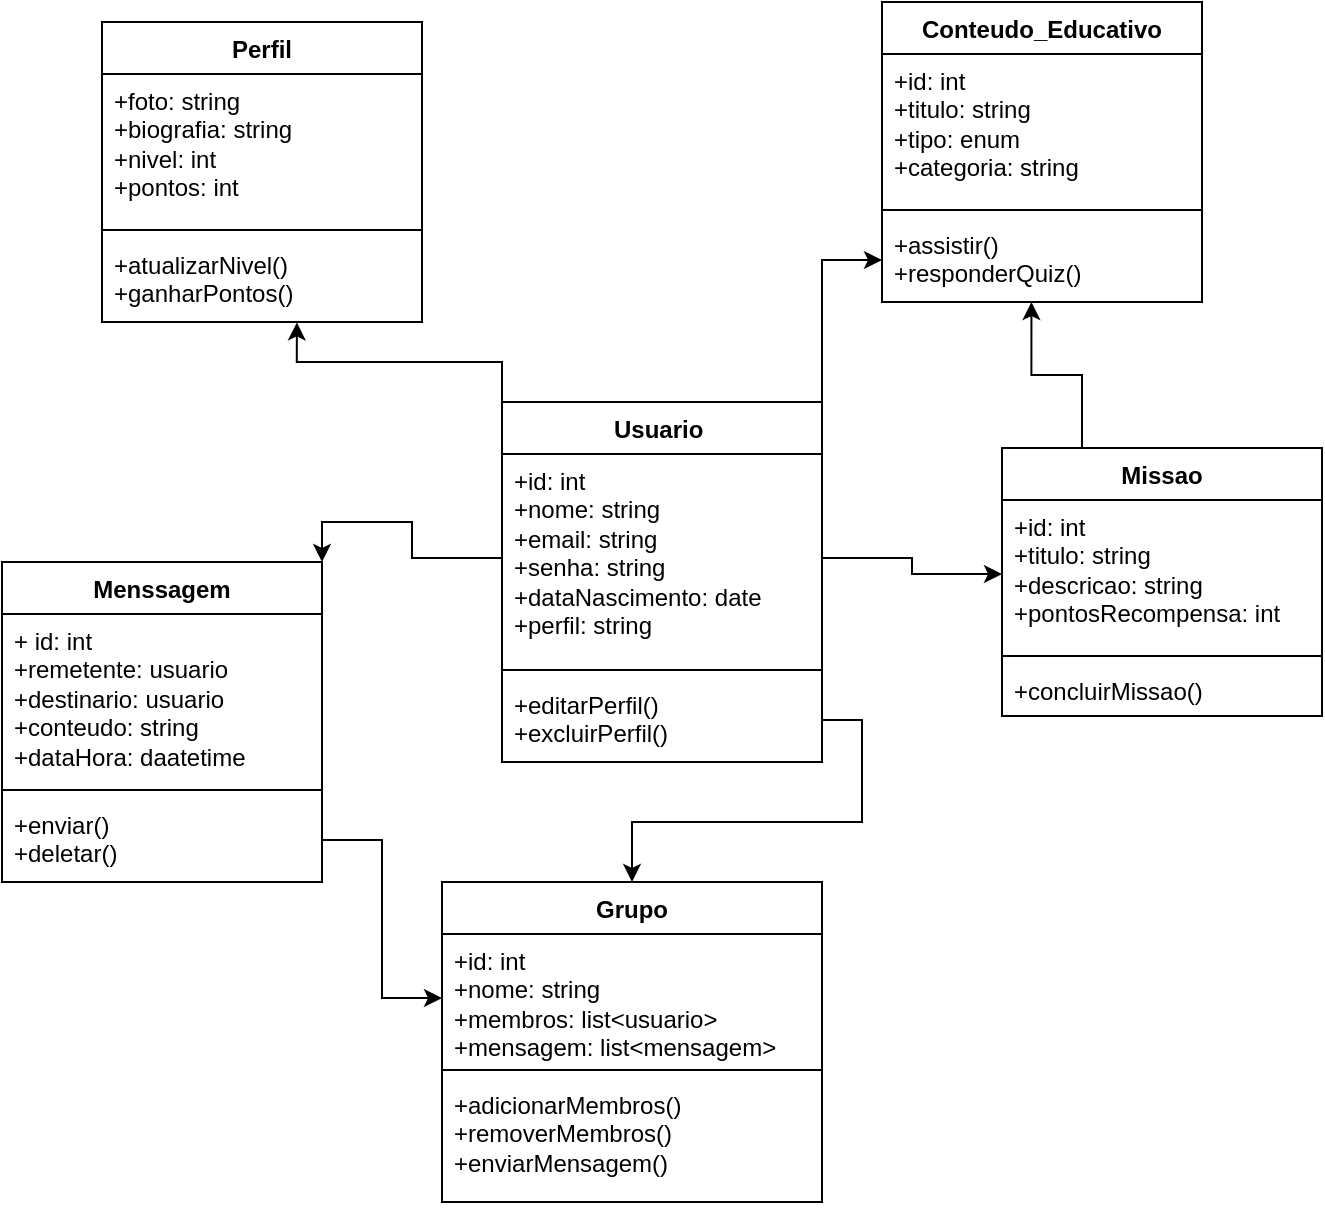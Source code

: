 <mxfile version="27.0.3">
  <diagram name="Página-1" id="2yV_-wDwk45xmR6gDes-">
    <mxGraphModel dx="872" dy="568" grid="1" gridSize="10" guides="1" tooltips="1" connect="1" arrows="1" fold="1" page="1" pageScale="1" pageWidth="827" pageHeight="1169" math="0" shadow="0">
      <root>
        <mxCell id="0" />
        <mxCell id="1" parent="0" />
        <mxCell id="ZHKdVgREtUWNEgDNEaxb-40" style="edgeStyle=orthogonalEdgeStyle;rounded=0;orthogonalLoop=1;jettySize=auto;html=1;exitX=0;exitY=0;exitDx=0;exitDy=0;entryX=0.609;entryY=1.005;entryDx=0;entryDy=0;entryPerimeter=0;" edge="1" parent="1" source="ZHKdVgREtUWNEgDNEaxb-5" target="ZHKdVgREtUWNEgDNEaxb-12">
          <mxGeometry relative="1" as="geometry">
            <mxPoint x="220" y="260" as="targetPoint" />
          </mxGeometry>
        </mxCell>
        <mxCell id="ZHKdVgREtUWNEgDNEaxb-48" style="edgeStyle=orthogonalEdgeStyle;rounded=0;orthogonalLoop=1;jettySize=auto;html=1;exitX=1;exitY=0;exitDx=0;exitDy=0;entryX=0;entryY=0.5;entryDx=0;entryDy=0;" edge="1" parent="1" source="ZHKdVgREtUWNEgDNEaxb-5" target="ZHKdVgREtUWNEgDNEaxb-20">
          <mxGeometry relative="1" as="geometry">
            <mxPoint x="480" y="210" as="targetPoint" />
          </mxGeometry>
        </mxCell>
        <mxCell id="ZHKdVgREtUWNEgDNEaxb-5" value="Usuario&amp;nbsp;" style="swimlane;fontStyle=1;align=center;verticalAlign=top;childLayout=stackLayout;horizontal=1;startSize=26;horizontalStack=0;resizeParent=1;resizeParentMax=0;resizeLast=0;collapsible=1;marginBottom=0;whiteSpace=wrap;html=1;" vertex="1" parent="1">
          <mxGeometry x="320" y="270" width="160" height="180" as="geometry" />
        </mxCell>
        <mxCell id="ZHKdVgREtUWNEgDNEaxb-6" value="+id: int&lt;div&gt;+nome: string&lt;/div&gt;&lt;div&gt;+email: string&lt;/div&gt;&lt;div&gt;+senha: string&lt;/div&gt;&lt;div&gt;+dataNascimento: date&lt;/div&gt;&lt;div&gt;+perfil: string&lt;/div&gt;" style="text;strokeColor=none;fillColor=none;align=left;verticalAlign=top;spacingLeft=4;spacingRight=4;overflow=hidden;rotatable=0;points=[[0,0.5],[1,0.5]];portConstraint=eastwest;whiteSpace=wrap;html=1;" vertex="1" parent="ZHKdVgREtUWNEgDNEaxb-5">
          <mxGeometry y="26" width="160" height="104" as="geometry" />
        </mxCell>
        <mxCell id="ZHKdVgREtUWNEgDNEaxb-7" value="" style="line;strokeWidth=1;fillColor=none;align=left;verticalAlign=middle;spacingTop=-1;spacingLeft=3;spacingRight=3;rotatable=0;labelPosition=right;points=[];portConstraint=eastwest;strokeColor=inherit;" vertex="1" parent="ZHKdVgREtUWNEgDNEaxb-5">
          <mxGeometry y="130" width="160" height="8" as="geometry" />
        </mxCell>
        <mxCell id="ZHKdVgREtUWNEgDNEaxb-8" value="+editarPerfil()&lt;div&gt;+excluirPerfil()&lt;/div&gt;" style="text;strokeColor=none;fillColor=none;align=left;verticalAlign=top;spacingLeft=4;spacingRight=4;overflow=hidden;rotatable=0;points=[[0,0.5],[1,0.5]];portConstraint=eastwest;whiteSpace=wrap;html=1;" vertex="1" parent="ZHKdVgREtUWNEgDNEaxb-5">
          <mxGeometry y="138" width="160" height="42" as="geometry" />
        </mxCell>
        <mxCell id="ZHKdVgREtUWNEgDNEaxb-9" value="Perfil" style="swimlane;fontStyle=1;align=center;verticalAlign=top;childLayout=stackLayout;horizontal=1;startSize=26;horizontalStack=0;resizeParent=1;resizeParentMax=0;resizeLast=0;collapsible=1;marginBottom=0;whiteSpace=wrap;html=1;" vertex="1" parent="1">
          <mxGeometry x="120" y="80" width="160" height="150" as="geometry" />
        </mxCell>
        <mxCell id="ZHKdVgREtUWNEgDNEaxb-10" value="+foto: string&lt;div&gt;+biografia: string&lt;/div&gt;&lt;div&gt;+nivel: int&lt;/div&gt;&lt;div&gt;+pontos: int&lt;/div&gt;&lt;div&gt;&lt;br&gt;&lt;/div&gt;" style="text;strokeColor=none;fillColor=none;align=left;verticalAlign=top;spacingLeft=4;spacingRight=4;overflow=hidden;rotatable=0;points=[[0,0.5],[1,0.5]];portConstraint=eastwest;whiteSpace=wrap;html=1;" vertex="1" parent="ZHKdVgREtUWNEgDNEaxb-9">
          <mxGeometry y="26" width="160" height="74" as="geometry" />
        </mxCell>
        <mxCell id="ZHKdVgREtUWNEgDNEaxb-11" value="" style="line;strokeWidth=1;fillColor=none;align=left;verticalAlign=middle;spacingTop=-1;spacingLeft=3;spacingRight=3;rotatable=0;labelPosition=right;points=[];portConstraint=eastwest;strokeColor=inherit;" vertex="1" parent="ZHKdVgREtUWNEgDNEaxb-9">
          <mxGeometry y="100" width="160" height="8" as="geometry" />
        </mxCell>
        <mxCell id="ZHKdVgREtUWNEgDNEaxb-12" value="+atualizarNivel()&lt;div&gt;+ganharPontos()&lt;/div&gt;" style="text;strokeColor=none;fillColor=none;align=left;verticalAlign=top;spacingLeft=4;spacingRight=4;overflow=hidden;rotatable=0;points=[[0,0.5],[1,0.5]];portConstraint=eastwest;whiteSpace=wrap;html=1;" vertex="1" parent="ZHKdVgREtUWNEgDNEaxb-9">
          <mxGeometry y="108" width="160" height="42" as="geometry" />
        </mxCell>
        <mxCell id="ZHKdVgREtUWNEgDNEaxb-42" style="edgeStyle=orthogonalEdgeStyle;rounded=0;orthogonalLoop=1;jettySize=auto;html=1;exitX=0.25;exitY=0;exitDx=0;exitDy=0;entryX=0.467;entryY=1.001;entryDx=0;entryDy=0;entryPerimeter=0;" edge="1" parent="1" source="ZHKdVgREtUWNEgDNEaxb-13" target="ZHKdVgREtUWNEgDNEaxb-20">
          <mxGeometry relative="1" as="geometry">
            <mxPoint x="600" y="240" as="targetPoint" />
          </mxGeometry>
        </mxCell>
        <mxCell id="ZHKdVgREtUWNEgDNEaxb-13" value="Missao" style="swimlane;fontStyle=1;align=center;verticalAlign=top;childLayout=stackLayout;horizontal=1;startSize=26;horizontalStack=0;resizeParent=1;resizeParentMax=0;resizeLast=0;collapsible=1;marginBottom=0;whiteSpace=wrap;html=1;" vertex="1" parent="1">
          <mxGeometry x="570" y="293" width="160" height="134" as="geometry" />
        </mxCell>
        <mxCell id="ZHKdVgREtUWNEgDNEaxb-14" value="+id: int&lt;div&gt;+titulo: string&lt;/div&gt;&lt;div&gt;+descricao: string&lt;/div&gt;&lt;div&gt;+pontosRecompensa: int&lt;/div&gt;&lt;div&gt;&lt;br&gt;&lt;/div&gt;" style="text;strokeColor=none;fillColor=none;align=left;verticalAlign=top;spacingLeft=4;spacingRight=4;overflow=hidden;rotatable=0;points=[[0,0.5],[1,0.5]];portConstraint=eastwest;whiteSpace=wrap;html=1;" vertex="1" parent="ZHKdVgREtUWNEgDNEaxb-13">
          <mxGeometry y="26" width="160" height="74" as="geometry" />
        </mxCell>
        <mxCell id="ZHKdVgREtUWNEgDNEaxb-15" value="" style="line;strokeWidth=1;fillColor=none;align=left;verticalAlign=middle;spacingTop=-1;spacingLeft=3;spacingRight=3;rotatable=0;labelPosition=right;points=[];portConstraint=eastwest;strokeColor=inherit;" vertex="1" parent="ZHKdVgREtUWNEgDNEaxb-13">
          <mxGeometry y="100" width="160" height="8" as="geometry" />
        </mxCell>
        <mxCell id="ZHKdVgREtUWNEgDNEaxb-16" value="+concluirMissao()" style="text;strokeColor=none;fillColor=none;align=left;verticalAlign=top;spacingLeft=4;spacingRight=4;overflow=hidden;rotatable=0;points=[[0,0.5],[1,0.5]];portConstraint=eastwest;whiteSpace=wrap;html=1;" vertex="1" parent="ZHKdVgREtUWNEgDNEaxb-13">
          <mxGeometry y="108" width="160" height="26" as="geometry" />
        </mxCell>
        <mxCell id="ZHKdVgREtUWNEgDNEaxb-17" value="Conteudo_Educativo" style="swimlane;fontStyle=1;align=center;verticalAlign=top;childLayout=stackLayout;horizontal=1;startSize=26;horizontalStack=0;resizeParent=1;resizeParentMax=0;resizeLast=0;collapsible=1;marginBottom=0;whiteSpace=wrap;html=1;" vertex="1" parent="1">
          <mxGeometry x="510" y="70" width="160" height="150" as="geometry" />
        </mxCell>
        <mxCell id="ZHKdVgREtUWNEgDNEaxb-18" value="+id: int&lt;div&gt;+titulo: string&lt;/div&gt;&lt;div&gt;+tipo: enum&lt;/div&gt;&lt;div&gt;+categoria: string&lt;/div&gt;&lt;div&gt;&lt;br&gt;&lt;/div&gt;" style="text;strokeColor=none;fillColor=none;align=left;verticalAlign=top;spacingLeft=4;spacingRight=4;overflow=hidden;rotatable=0;points=[[0,0.5],[1,0.5]];portConstraint=eastwest;whiteSpace=wrap;html=1;" vertex="1" parent="ZHKdVgREtUWNEgDNEaxb-17">
          <mxGeometry y="26" width="160" height="74" as="geometry" />
        </mxCell>
        <mxCell id="ZHKdVgREtUWNEgDNEaxb-19" value="" style="line;strokeWidth=1;fillColor=none;align=left;verticalAlign=middle;spacingTop=-1;spacingLeft=3;spacingRight=3;rotatable=0;labelPosition=right;points=[];portConstraint=eastwest;strokeColor=inherit;" vertex="1" parent="ZHKdVgREtUWNEgDNEaxb-17">
          <mxGeometry y="100" width="160" height="8" as="geometry" />
        </mxCell>
        <mxCell id="ZHKdVgREtUWNEgDNEaxb-20" value="+assistir()&lt;div&gt;+responderQuiz()&lt;/div&gt;" style="text;strokeColor=none;fillColor=none;align=left;verticalAlign=top;spacingLeft=4;spacingRight=4;overflow=hidden;rotatable=0;points=[[0,0.5],[1,0.5]];portConstraint=eastwest;whiteSpace=wrap;html=1;" vertex="1" parent="ZHKdVgREtUWNEgDNEaxb-17">
          <mxGeometry y="108" width="160" height="42" as="geometry" />
        </mxCell>
        <mxCell id="ZHKdVgREtUWNEgDNEaxb-21" value="Menssagem" style="swimlane;fontStyle=1;align=center;verticalAlign=top;childLayout=stackLayout;horizontal=1;startSize=26;horizontalStack=0;resizeParent=1;resizeParentMax=0;resizeLast=0;collapsible=1;marginBottom=0;whiteSpace=wrap;html=1;" vertex="1" parent="1">
          <mxGeometry x="70" y="350" width="160" height="160" as="geometry" />
        </mxCell>
        <mxCell id="ZHKdVgREtUWNEgDNEaxb-22" value="+ id: int&lt;div&gt;+remetente: usuario&lt;/div&gt;&lt;div&gt;+destinario: usuario&lt;/div&gt;&lt;div&gt;+conteudo: string&lt;/div&gt;&lt;div&gt;+dataHora: daatetime&lt;/div&gt;" style="text;strokeColor=none;fillColor=none;align=left;verticalAlign=top;spacingLeft=4;spacingRight=4;overflow=hidden;rotatable=0;points=[[0,0.5],[1,0.5]];portConstraint=eastwest;whiteSpace=wrap;html=1;" vertex="1" parent="ZHKdVgREtUWNEgDNEaxb-21">
          <mxGeometry y="26" width="160" height="84" as="geometry" />
        </mxCell>
        <mxCell id="ZHKdVgREtUWNEgDNEaxb-23" value="" style="line;strokeWidth=1;fillColor=none;align=left;verticalAlign=middle;spacingTop=-1;spacingLeft=3;spacingRight=3;rotatable=0;labelPosition=right;points=[];portConstraint=eastwest;strokeColor=inherit;" vertex="1" parent="ZHKdVgREtUWNEgDNEaxb-21">
          <mxGeometry y="110" width="160" height="8" as="geometry" />
        </mxCell>
        <mxCell id="ZHKdVgREtUWNEgDNEaxb-24" value="+enviar()&lt;div&gt;+deletar()&lt;/div&gt;" style="text;strokeColor=none;fillColor=none;align=left;verticalAlign=top;spacingLeft=4;spacingRight=4;overflow=hidden;rotatable=0;points=[[0,0.5],[1,0.5]];portConstraint=eastwest;whiteSpace=wrap;html=1;" vertex="1" parent="ZHKdVgREtUWNEgDNEaxb-21">
          <mxGeometry y="118" width="160" height="42" as="geometry" />
        </mxCell>
        <mxCell id="ZHKdVgREtUWNEgDNEaxb-25" value="Grupo" style="swimlane;fontStyle=1;align=center;verticalAlign=top;childLayout=stackLayout;horizontal=1;startSize=26;horizontalStack=0;resizeParent=1;resizeParentMax=0;resizeLast=0;collapsible=1;marginBottom=0;whiteSpace=wrap;html=1;" vertex="1" parent="1">
          <mxGeometry x="290" y="510" width="190" height="160" as="geometry" />
        </mxCell>
        <mxCell id="ZHKdVgREtUWNEgDNEaxb-26" value="+id: int&lt;div&gt;+nome: string&lt;/div&gt;&lt;div&gt;+membros: list&amp;lt;usuario&amp;gt;&lt;/div&gt;&lt;div&gt;+mensagem: list&amp;lt;mensagem&amp;gt;&lt;/div&gt;&lt;div&gt;&lt;br&gt;&lt;/div&gt;" style="text;strokeColor=none;fillColor=none;align=left;verticalAlign=top;spacingLeft=4;spacingRight=4;overflow=hidden;rotatable=0;points=[[0,0.5],[1,0.5]];portConstraint=eastwest;whiteSpace=wrap;html=1;" vertex="1" parent="ZHKdVgREtUWNEgDNEaxb-25">
          <mxGeometry y="26" width="190" height="64" as="geometry" />
        </mxCell>
        <mxCell id="ZHKdVgREtUWNEgDNEaxb-27" value="" style="line;strokeWidth=1;fillColor=none;align=left;verticalAlign=middle;spacingTop=-1;spacingLeft=3;spacingRight=3;rotatable=0;labelPosition=right;points=[];portConstraint=eastwest;strokeColor=inherit;" vertex="1" parent="ZHKdVgREtUWNEgDNEaxb-25">
          <mxGeometry y="90" width="190" height="8" as="geometry" />
        </mxCell>
        <mxCell id="ZHKdVgREtUWNEgDNEaxb-28" value="+adicionarMembros()&lt;div&gt;+removerMembros()&lt;/div&gt;&lt;div&gt;+enviarMensagem()&lt;/div&gt;" style="text;strokeColor=none;fillColor=none;align=left;verticalAlign=top;spacingLeft=4;spacingRight=4;overflow=hidden;rotatable=0;points=[[0,0.5],[1,0.5]];portConstraint=eastwest;whiteSpace=wrap;html=1;" vertex="1" parent="ZHKdVgREtUWNEgDNEaxb-25">
          <mxGeometry y="98" width="190" height="62" as="geometry" />
        </mxCell>
        <mxCell id="ZHKdVgREtUWNEgDNEaxb-39" style="edgeStyle=orthogonalEdgeStyle;rounded=0;orthogonalLoop=1;jettySize=auto;html=1;exitX=1;exitY=0.5;exitDx=0;exitDy=0;entryX=0;entryY=0.5;entryDx=0;entryDy=0;" edge="1" parent="1" source="ZHKdVgREtUWNEgDNEaxb-24" target="ZHKdVgREtUWNEgDNEaxb-26">
          <mxGeometry relative="1" as="geometry" />
        </mxCell>
        <mxCell id="ZHKdVgREtUWNEgDNEaxb-44" style="edgeStyle=orthogonalEdgeStyle;rounded=0;orthogonalLoop=1;jettySize=auto;html=1;exitX=0;exitY=0.5;exitDx=0;exitDy=0;entryX=1;entryY=0;entryDx=0;entryDy=0;" edge="1" parent="1" source="ZHKdVgREtUWNEgDNEaxb-6" target="ZHKdVgREtUWNEgDNEaxb-21">
          <mxGeometry relative="1" as="geometry" />
        </mxCell>
        <mxCell id="ZHKdVgREtUWNEgDNEaxb-46" style="edgeStyle=orthogonalEdgeStyle;rounded=0;orthogonalLoop=1;jettySize=auto;html=1;exitX=1;exitY=0.5;exitDx=0;exitDy=0;entryX=0.5;entryY=0;entryDx=0;entryDy=0;" edge="1" parent="1" source="ZHKdVgREtUWNEgDNEaxb-8" target="ZHKdVgREtUWNEgDNEaxb-25">
          <mxGeometry relative="1" as="geometry" />
        </mxCell>
        <mxCell id="ZHKdVgREtUWNEgDNEaxb-47" style="edgeStyle=orthogonalEdgeStyle;rounded=0;orthogonalLoop=1;jettySize=auto;html=1;exitX=1;exitY=0.5;exitDx=0;exitDy=0;entryX=0;entryY=0.5;entryDx=0;entryDy=0;" edge="1" parent="1" source="ZHKdVgREtUWNEgDNEaxb-6" target="ZHKdVgREtUWNEgDNEaxb-14">
          <mxGeometry relative="1" as="geometry" />
        </mxCell>
      </root>
    </mxGraphModel>
  </diagram>
</mxfile>
